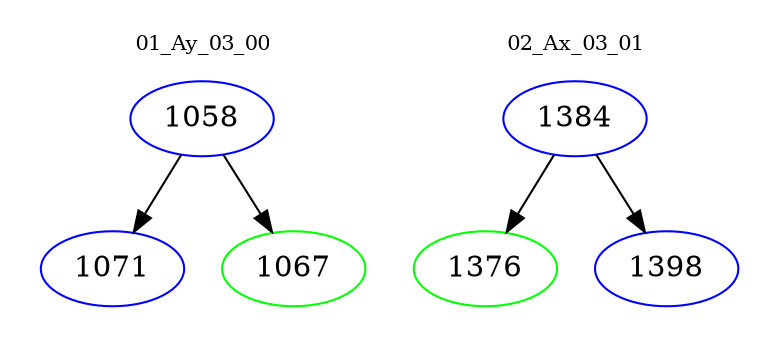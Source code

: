 digraph{
subgraph cluster_0 {
color = white
label = "01_Ay_03_00";
fontsize=10;
T0_1058 [label="1058", color="blue"]
T0_1058 -> T0_1071 [color="black"]
T0_1071 [label="1071", color="blue"]
T0_1058 -> T0_1067 [color="black"]
T0_1067 [label="1067", color="green"]
}
subgraph cluster_1 {
color = white
label = "02_Ax_03_01";
fontsize=10;
T1_1384 [label="1384", color="blue"]
T1_1384 -> T1_1376 [color="black"]
T1_1376 [label="1376", color="green"]
T1_1384 -> T1_1398 [color="black"]
T1_1398 [label="1398", color="blue"]
}
}
